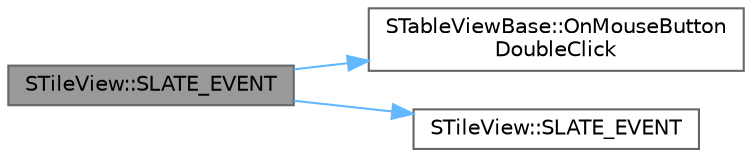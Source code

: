 digraph "STileView::SLATE_EVENT"
{
 // INTERACTIVE_SVG=YES
 // LATEX_PDF_SIZE
  bgcolor="transparent";
  edge [fontname=Helvetica,fontsize=10,labelfontname=Helvetica,labelfontsize=10];
  node [fontname=Helvetica,fontsize=10,shape=box,height=0.2,width=0.4];
  rankdir="LR";
  Node1 [id="Node000001",label="STileView::SLATE_EVENT",height=0.2,width=0.4,color="gray40", fillcolor="grey60", style="filled", fontcolor="black",tooltip=" "];
  Node1 -> Node2 [id="edge1_Node000001_Node000002",color="steelblue1",style="solid",tooltip=" "];
  Node2 [id="Node000002",label="STableViewBase::OnMouseButton\lDoubleClick",height=0.2,width=0.4,color="grey40", fillcolor="white", style="filled",URL="$dc/d5c/classSTableViewBase.html#ad4156ae491ccecec7740239cb78c8788",tooltip="Called when a mouse button is double clicked."];
  Node1 -> Node3 [id="edge2_Node000001_Node000003",color="steelblue1",style="solid",tooltip=" "];
  Node3 [id="Node000003",label="STileView::SLATE_EVENT",height=0.2,width=0.4,color="grey40", fillcolor="white", style="filled",URL="$d0/d1a/classSTileView.html#aab86577571d2461deb60155e40412b44",tooltip=" "];
}
